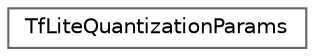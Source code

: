 digraph "Graphical Class Hierarchy"
{
 // LATEX_PDF_SIZE
  bgcolor="transparent";
  edge [fontname=Helvetica,fontsize=10,labelfontname=Helvetica,labelfontsize=10];
  node [fontname=Helvetica,fontsize=10,shape=box,height=0.2,width=0.4];
  rankdir="LR";
  Node0 [id="Node000000",label="TfLiteQuantizationParams",height=0.2,width=0.4,color="grey40", fillcolor="white", style="filled",URL="$struct_tf_lite_quantization_params.html",tooltip=" "];
}
